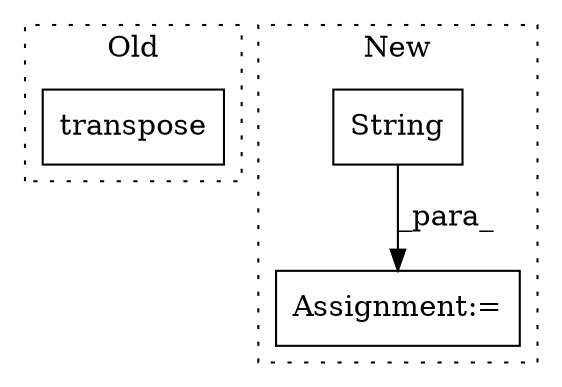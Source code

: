 digraph G {
subgraph cluster0 {
1 [label="transpose" a="32" s="2606,2666" l="17,2" shape="box"];
label = "Old";
style="dotted";
}
subgraph cluster1 {
2 [label="String" a="32" s="3996,4007" l="7,1" shape="box"];
3 [label="Assignment:=" a="7" s="3973" l="23" shape="box"];
label = "New";
style="dotted";
}
2 -> 3 [label="_para_"];
}